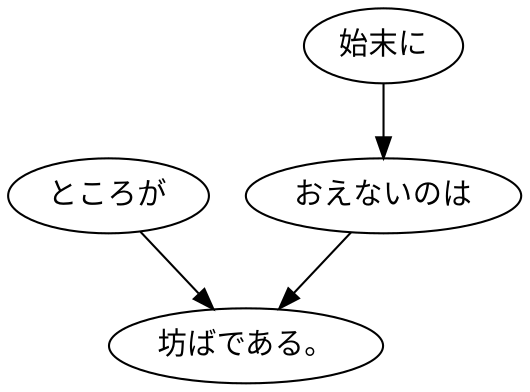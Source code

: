 digraph graph6613 {
	node0 [label="ところが"];
	node1 [label="始末に"];
	node2 [label="おえないのは"];
	node3 [label="坊ばである。"];
	node0 -> node3;
	node1 -> node2;
	node2 -> node3;
}
